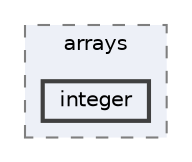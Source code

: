 digraph "/home/jam/Research/IRES-2025/dev/src/llm-scripts/testing/hypothesis-testing/hyp-env/lib/python3.12/site-packages/pandas/tests/arrays/integer"
{
 // LATEX_PDF_SIZE
  bgcolor="transparent";
  edge [fontname=Helvetica,fontsize=10,labelfontname=Helvetica,labelfontsize=10];
  node [fontname=Helvetica,fontsize=10,shape=box,height=0.2,width=0.4];
  compound=true
  subgraph clusterdir_b796e89c5cc872c4f8d6ec401969ee58 {
    graph [ bgcolor="#edf0f7", pencolor="grey50", label="arrays", fontname=Helvetica,fontsize=10 style="filled,dashed", URL="dir_b796e89c5cc872c4f8d6ec401969ee58.html",tooltip=""]
  dir_b3b99e78c45c68ffe16ddd4e48fb2429 [label="integer", fillcolor="#edf0f7", color="grey25", style="filled,bold", URL="dir_b3b99e78c45c68ffe16ddd4e48fb2429.html",tooltip=""];
  }
}
